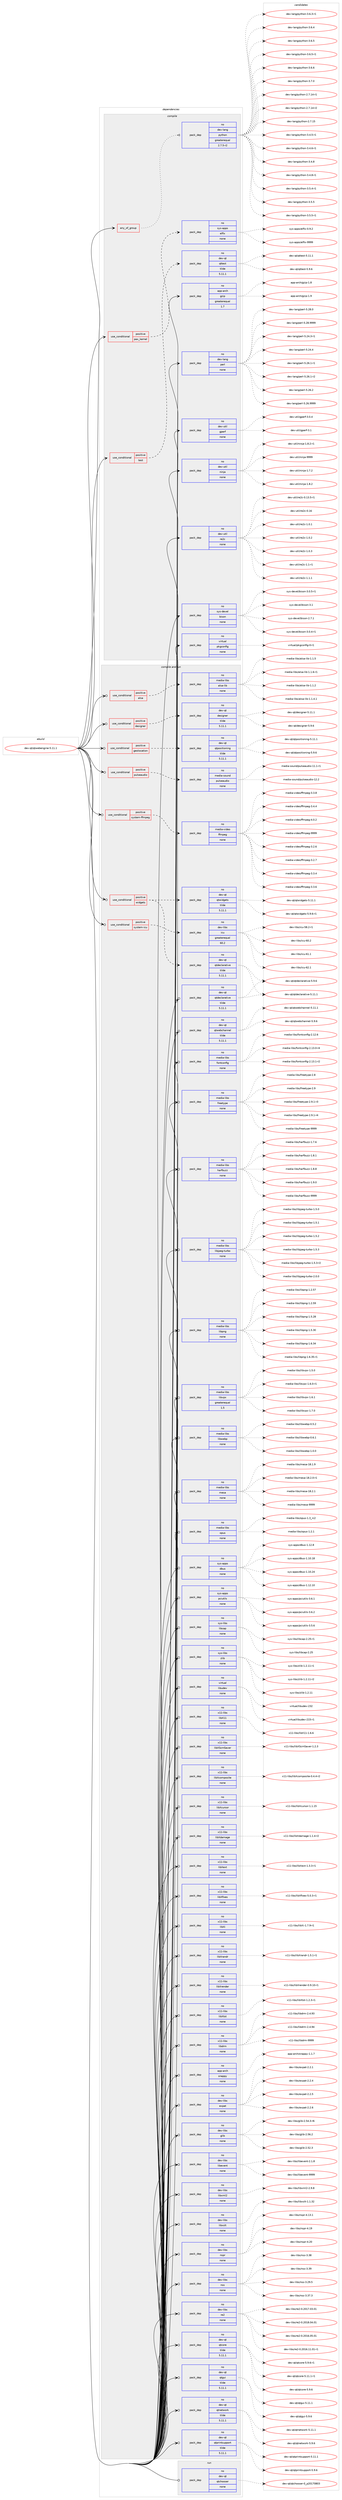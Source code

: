 digraph prolog {

# *************
# Graph options
# *************

newrank=true;
concentrate=true;
compound=true;
graph [rankdir=LR,fontname=Helvetica,fontsize=10,ranksep=1.5];#, ranksep=2.5, nodesep=0.2];
edge  [arrowhead=vee];
node  [fontname=Helvetica,fontsize=10];

# **********
# The ebuild
# **********

subgraph cluster_leftcol {
color=gray;
rank=same;
label=<<i>ebuild</i>>;
id [label="dev-qt/qtwebengine-5.11.1", color=red, width=4, href="../dev-qt/qtwebengine-5.11.1.svg"];
}

# ****************
# The dependencies
# ****************

subgraph cluster_midcol {
color=gray;
label=<<i>dependencies</i>>;
subgraph cluster_compile {
fillcolor="#eeeeee";
style=filled;
label=<<i>compile</i>>;
subgraph any144 {
dependency9045 [label=<<TABLE BORDER="0" CELLBORDER="1" CELLSPACING="0" CELLPADDING="4"><TR><TD CELLPADDING="10">any_of_group</TD></TR></TABLE>>, shape=none, color=red];subgraph pack6797 {
dependency9046 [label=<<TABLE BORDER="0" CELLBORDER="1" CELLSPACING="0" CELLPADDING="4" WIDTH="220"><TR><TD ROWSPAN="6" CELLPADDING="30">pack_dep</TD></TR><TR><TD WIDTH="110">no</TD></TR><TR><TD>dev-lang</TD></TR><TR><TD>python</TD></TR><TR><TD>greaterequal</TD></TR><TR><TD>2.7.5-r2</TD></TR></TABLE>>, shape=none, color=blue];
}
dependency9045:e -> dependency9046:w [weight=20,style="dotted",arrowhead="oinv"];
}
id:e -> dependency9045:w [weight=20,style="solid",arrowhead="vee"];
subgraph cond2096 {
dependency9047 [label=<<TABLE BORDER="0" CELLBORDER="1" CELLSPACING="0" CELLPADDING="4"><TR><TD ROWSPAN="3" CELLPADDING="10">use_conditional</TD></TR><TR><TD>positive</TD></TR><TR><TD>pax_kernel</TD></TR></TABLE>>, shape=none, color=red];
subgraph pack6798 {
dependency9048 [label=<<TABLE BORDER="0" CELLBORDER="1" CELLSPACING="0" CELLPADDING="4" WIDTH="220"><TR><TD ROWSPAN="6" CELLPADDING="30">pack_dep</TD></TR><TR><TD WIDTH="110">no</TD></TR><TR><TD>sys-apps</TD></TR><TR><TD>elfix</TD></TR><TR><TD>none</TD></TR><TR><TD></TD></TR></TABLE>>, shape=none, color=blue];
}
dependency9047:e -> dependency9048:w [weight=20,style="dashed",arrowhead="vee"];
}
id:e -> dependency9047:w [weight=20,style="solid",arrowhead="vee"];
subgraph cond2097 {
dependency9049 [label=<<TABLE BORDER="0" CELLBORDER="1" CELLSPACING="0" CELLPADDING="4"><TR><TD ROWSPAN="3" CELLPADDING="10">use_conditional</TD></TR><TR><TD>positive</TD></TR><TR><TD>test</TD></TR></TABLE>>, shape=none, color=red];
subgraph pack6799 {
dependency9050 [label=<<TABLE BORDER="0" CELLBORDER="1" CELLSPACING="0" CELLPADDING="4" WIDTH="220"><TR><TD ROWSPAN="6" CELLPADDING="30">pack_dep</TD></TR><TR><TD WIDTH="110">no</TD></TR><TR><TD>dev-qt</TD></TR><TR><TD>qttest</TD></TR><TR><TD>tilde</TD></TR><TR><TD>5.11.1</TD></TR></TABLE>>, shape=none, color=blue];
}
dependency9049:e -> dependency9050:w [weight=20,style="dashed",arrowhead="vee"];
}
id:e -> dependency9049:w [weight=20,style="solid",arrowhead="vee"];
subgraph pack6800 {
dependency9051 [label=<<TABLE BORDER="0" CELLBORDER="1" CELLSPACING="0" CELLPADDING="4" WIDTH="220"><TR><TD ROWSPAN="6" CELLPADDING="30">pack_dep</TD></TR><TR><TD WIDTH="110">no</TD></TR><TR><TD>app-arch</TD></TR><TR><TD>gzip</TD></TR><TR><TD>greaterequal</TD></TR><TR><TD>1.7</TD></TR></TABLE>>, shape=none, color=blue];
}
id:e -> dependency9051:w [weight=20,style="solid",arrowhead="vee"];
subgraph pack6801 {
dependency9052 [label=<<TABLE BORDER="0" CELLBORDER="1" CELLSPACING="0" CELLPADDING="4" WIDTH="220"><TR><TD ROWSPAN="6" CELLPADDING="30">pack_dep</TD></TR><TR><TD WIDTH="110">no</TD></TR><TR><TD>dev-lang</TD></TR><TR><TD>perl</TD></TR><TR><TD>none</TD></TR><TR><TD></TD></TR></TABLE>>, shape=none, color=blue];
}
id:e -> dependency9052:w [weight=20,style="solid",arrowhead="vee"];
subgraph pack6802 {
dependency9053 [label=<<TABLE BORDER="0" CELLBORDER="1" CELLSPACING="0" CELLPADDING="4" WIDTH="220"><TR><TD ROWSPAN="6" CELLPADDING="30">pack_dep</TD></TR><TR><TD WIDTH="110">no</TD></TR><TR><TD>dev-util</TD></TR><TR><TD>gperf</TD></TR><TR><TD>none</TD></TR><TR><TD></TD></TR></TABLE>>, shape=none, color=blue];
}
id:e -> dependency9053:w [weight=20,style="solid",arrowhead="vee"];
subgraph pack6803 {
dependency9054 [label=<<TABLE BORDER="0" CELLBORDER="1" CELLSPACING="0" CELLPADDING="4" WIDTH="220"><TR><TD ROWSPAN="6" CELLPADDING="30">pack_dep</TD></TR><TR><TD WIDTH="110">no</TD></TR><TR><TD>dev-util</TD></TR><TR><TD>ninja</TD></TR><TR><TD>none</TD></TR><TR><TD></TD></TR></TABLE>>, shape=none, color=blue];
}
id:e -> dependency9054:w [weight=20,style="solid",arrowhead="vee"];
subgraph pack6804 {
dependency9055 [label=<<TABLE BORDER="0" CELLBORDER="1" CELLSPACING="0" CELLPADDING="4" WIDTH="220"><TR><TD ROWSPAN="6" CELLPADDING="30">pack_dep</TD></TR><TR><TD WIDTH="110">no</TD></TR><TR><TD>dev-util</TD></TR><TR><TD>re2c</TD></TR><TR><TD>none</TD></TR><TR><TD></TD></TR></TABLE>>, shape=none, color=blue];
}
id:e -> dependency9055:w [weight=20,style="solid",arrowhead="vee"];
subgraph pack6805 {
dependency9056 [label=<<TABLE BORDER="0" CELLBORDER="1" CELLSPACING="0" CELLPADDING="4" WIDTH="220"><TR><TD ROWSPAN="6" CELLPADDING="30">pack_dep</TD></TR><TR><TD WIDTH="110">no</TD></TR><TR><TD>sys-devel</TD></TR><TR><TD>bison</TD></TR><TR><TD>none</TD></TR><TR><TD></TD></TR></TABLE>>, shape=none, color=blue];
}
id:e -> dependency9056:w [weight=20,style="solid",arrowhead="vee"];
subgraph pack6806 {
dependency9057 [label=<<TABLE BORDER="0" CELLBORDER="1" CELLSPACING="0" CELLPADDING="4" WIDTH="220"><TR><TD ROWSPAN="6" CELLPADDING="30">pack_dep</TD></TR><TR><TD WIDTH="110">no</TD></TR><TR><TD>virtual</TD></TR><TR><TD>pkgconfig</TD></TR><TR><TD>none</TD></TR><TR><TD></TD></TR></TABLE>>, shape=none, color=blue];
}
id:e -> dependency9057:w [weight=20,style="solid",arrowhead="vee"];
}
subgraph cluster_compileandrun {
fillcolor="#eeeeee";
style=filled;
label=<<i>compile and run</i>>;
subgraph cond2098 {
dependency9058 [label=<<TABLE BORDER="0" CELLBORDER="1" CELLSPACING="0" CELLPADDING="4"><TR><TD ROWSPAN="3" CELLPADDING="10">use_conditional</TD></TR><TR><TD>positive</TD></TR><TR><TD>alsa</TD></TR></TABLE>>, shape=none, color=red];
subgraph pack6807 {
dependency9059 [label=<<TABLE BORDER="0" CELLBORDER="1" CELLSPACING="0" CELLPADDING="4" WIDTH="220"><TR><TD ROWSPAN="6" CELLPADDING="30">pack_dep</TD></TR><TR><TD WIDTH="110">no</TD></TR><TR><TD>media-libs</TD></TR><TR><TD>alsa-lib</TD></TR><TR><TD>none</TD></TR><TR><TD></TD></TR></TABLE>>, shape=none, color=blue];
}
dependency9058:e -> dependency9059:w [weight=20,style="dashed",arrowhead="vee"];
}
id:e -> dependency9058:w [weight=20,style="solid",arrowhead="odotvee"];
subgraph cond2099 {
dependency9060 [label=<<TABLE BORDER="0" CELLBORDER="1" CELLSPACING="0" CELLPADDING="4"><TR><TD ROWSPAN="3" CELLPADDING="10">use_conditional</TD></TR><TR><TD>positive</TD></TR><TR><TD>designer</TD></TR></TABLE>>, shape=none, color=red];
subgraph pack6808 {
dependency9061 [label=<<TABLE BORDER="0" CELLBORDER="1" CELLSPACING="0" CELLPADDING="4" WIDTH="220"><TR><TD ROWSPAN="6" CELLPADDING="30">pack_dep</TD></TR><TR><TD WIDTH="110">no</TD></TR><TR><TD>dev-qt</TD></TR><TR><TD>designer</TD></TR><TR><TD>tilde</TD></TR><TR><TD>5.11.1</TD></TR></TABLE>>, shape=none, color=blue];
}
dependency9060:e -> dependency9061:w [weight=20,style="dashed",arrowhead="vee"];
}
id:e -> dependency9060:w [weight=20,style="solid",arrowhead="odotvee"];
subgraph cond2100 {
dependency9062 [label=<<TABLE BORDER="0" CELLBORDER="1" CELLSPACING="0" CELLPADDING="4"><TR><TD ROWSPAN="3" CELLPADDING="10">use_conditional</TD></TR><TR><TD>positive</TD></TR><TR><TD>geolocation</TD></TR></TABLE>>, shape=none, color=red];
subgraph pack6809 {
dependency9063 [label=<<TABLE BORDER="0" CELLBORDER="1" CELLSPACING="0" CELLPADDING="4" WIDTH="220"><TR><TD ROWSPAN="6" CELLPADDING="30">pack_dep</TD></TR><TR><TD WIDTH="110">no</TD></TR><TR><TD>dev-qt</TD></TR><TR><TD>qtpositioning</TD></TR><TR><TD>tilde</TD></TR><TR><TD>5.11.1</TD></TR></TABLE>>, shape=none, color=blue];
}
dependency9062:e -> dependency9063:w [weight=20,style="dashed",arrowhead="vee"];
}
id:e -> dependency9062:w [weight=20,style="solid",arrowhead="odotvee"];
subgraph cond2101 {
dependency9064 [label=<<TABLE BORDER="0" CELLBORDER="1" CELLSPACING="0" CELLPADDING="4"><TR><TD ROWSPAN="3" CELLPADDING="10">use_conditional</TD></TR><TR><TD>positive</TD></TR><TR><TD>pulseaudio</TD></TR></TABLE>>, shape=none, color=red];
subgraph pack6810 {
dependency9065 [label=<<TABLE BORDER="0" CELLBORDER="1" CELLSPACING="0" CELLPADDING="4" WIDTH="220"><TR><TD ROWSPAN="6" CELLPADDING="30">pack_dep</TD></TR><TR><TD WIDTH="110">no</TD></TR><TR><TD>media-sound</TD></TR><TR><TD>pulseaudio</TD></TR><TR><TD>none</TD></TR><TR><TD></TD></TR></TABLE>>, shape=none, color=blue];
}
dependency9064:e -> dependency9065:w [weight=20,style="dashed",arrowhead="vee"];
}
id:e -> dependency9064:w [weight=20,style="solid",arrowhead="odotvee"];
subgraph cond2102 {
dependency9066 [label=<<TABLE BORDER="0" CELLBORDER="1" CELLSPACING="0" CELLPADDING="4"><TR><TD ROWSPAN="3" CELLPADDING="10">use_conditional</TD></TR><TR><TD>positive</TD></TR><TR><TD>system-ffmpeg</TD></TR></TABLE>>, shape=none, color=red];
subgraph pack6811 {
dependency9067 [label=<<TABLE BORDER="0" CELLBORDER="1" CELLSPACING="0" CELLPADDING="4" WIDTH="220"><TR><TD ROWSPAN="6" CELLPADDING="30">pack_dep</TD></TR><TR><TD WIDTH="110">no</TD></TR><TR><TD>media-video</TD></TR><TR><TD>ffmpeg</TD></TR><TR><TD>none</TD></TR><TR><TD></TD></TR></TABLE>>, shape=none, color=blue];
}
dependency9066:e -> dependency9067:w [weight=20,style="dashed",arrowhead="vee"];
}
id:e -> dependency9066:w [weight=20,style="solid",arrowhead="odotvee"];
subgraph cond2103 {
dependency9068 [label=<<TABLE BORDER="0" CELLBORDER="1" CELLSPACING="0" CELLPADDING="4"><TR><TD ROWSPAN="3" CELLPADDING="10">use_conditional</TD></TR><TR><TD>positive</TD></TR><TR><TD>system-icu</TD></TR></TABLE>>, shape=none, color=red];
subgraph pack6812 {
dependency9069 [label=<<TABLE BORDER="0" CELLBORDER="1" CELLSPACING="0" CELLPADDING="4" WIDTH="220"><TR><TD ROWSPAN="6" CELLPADDING="30">pack_dep</TD></TR><TR><TD WIDTH="110">no</TD></TR><TR><TD>dev-libs</TD></TR><TR><TD>icu</TD></TR><TR><TD>greaterequal</TD></TR><TR><TD>60.2</TD></TR></TABLE>>, shape=none, color=blue];
}
dependency9068:e -> dependency9069:w [weight=20,style="dashed",arrowhead="vee"];
}
id:e -> dependency9068:w [weight=20,style="solid",arrowhead="odotvee"];
subgraph cond2104 {
dependency9070 [label=<<TABLE BORDER="0" CELLBORDER="1" CELLSPACING="0" CELLPADDING="4"><TR><TD ROWSPAN="3" CELLPADDING="10">use_conditional</TD></TR><TR><TD>positive</TD></TR><TR><TD>widgets</TD></TR></TABLE>>, shape=none, color=red];
subgraph pack6813 {
dependency9071 [label=<<TABLE BORDER="0" CELLBORDER="1" CELLSPACING="0" CELLPADDING="4" WIDTH="220"><TR><TD ROWSPAN="6" CELLPADDING="30">pack_dep</TD></TR><TR><TD WIDTH="110">no</TD></TR><TR><TD>dev-qt</TD></TR><TR><TD>qtdeclarative</TD></TR><TR><TD>tilde</TD></TR><TR><TD>5.11.1</TD></TR></TABLE>>, shape=none, color=blue];
}
dependency9070:e -> dependency9071:w [weight=20,style="dashed",arrowhead="vee"];
subgraph pack6814 {
dependency9072 [label=<<TABLE BORDER="0" CELLBORDER="1" CELLSPACING="0" CELLPADDING="4" WIDTH="220"><TR><TD ROWSPAN="6" CELLPADDING="30">pack_dep</TD></TR><TR><TD WIDTH="110">no</TD></TR><TR><TD>dev-qt</TD></TR><TR><TD>qtwidgets</TD></TR><TR><TD>tilde</TD></TR><TR><TD>5.11.1</TD></TR></TABLE>>, shape=none, color=blue];
}
dependency9070:e -> dependency9072:w [weight=20,style="dashed",arrowhead="vee"];
}
id:e -> dependency9070:w [weight=20,style="solid",arrowhead="odotvee"];
subgraph pack6815 {
dependency9073 [label=<<TABLE BORDER="0" CELLBORDER="1" CELLSPACING="0" CELLPADDING="4" WIDTH="220"><TR><TD ROWSPAN="6" CELLPADDING="30">pack_dep</TD></TR><TR><TD WIDTH="110">no</TD></TR><TR><TD>app-arch</TD></TR><TR><TD>snappy</TD></TR><TR><TD>none</TD></TR><TR><TD></TD></TR></TABLE>>, shape=none, color=blue];
}
id:e -> dependency9073:w [weight=20,style="solid",arrowhead="odotvee"];
subgraph pack6816 {
dependency9074 [label=<<TABLE BORDER="0" CELLBORDER="1" CELLSPACING="0" CELLPADDING="4" WIDTH="220"><TR><TD ROWSPAN="6" CELLPADDING="30">pack_dep</TD></TR><TR><TD WIDTH="110">no</TD></TR><TR><TD>dev-libs</TD></TR><TR><TD>expat</TD></TR><TR><TD>none</TD></TR><TR><TD></TD></TR></TABLE>>, shape=none, color=blue];
}
id:e -> dependency9074:w [weight=20,style="solid",arrowhead="odotvee"];
subgraph pack6817 {
dependency9075 [label=<<TABLE BORDER="0" CELLBORDER="1" CELLSPACING="0" CELLPADDING="4" WIDTH="220"><TR><TD ROWSPAN="6" CELLPADDING="30">pack_dep</TD></TR><TR><TD WIDTH="110">no</TD></TR><TR><TD>dev-libs</TD></TR><TR><TD>glib</TD></TR><TR><TD>none</TD></TR><TR><TD></TD></TR></TABLE>>, shape=none, color=blue];
}
id:e -> dependency9075:w [weight=20,style="solid",arrowhead="odotvee"];
subgraph pack6818 {
dependency9076 [label=<<TABLE BORDER="0" CELLBORDER="1" CELLSPACING="0" CELLPADDING="4" WIDTH="220"><TR><TD ROWSPAN="6" CELLPADDING="30">pack_dep</TD></TR><TR><TD WIDTH="110">no</TD></TR><TR><TD>dev-libs</TD></TR><TR><TD>libevent</TD></TR><TR><TD>none</TD></TR><TR><TD></TD></TR></TABLE>>, shape=none, color=blue];
}
id:e -> dependency9076:w [weight=20,style="solid",arrowhead="odotvee"];
subgraph pack6819 {
dependency9077 [label=<<TABLE BORDER="0" CELLBORDER="1" CELLSPACING="0" CELLPADDING="4" WIDTH="220"><TR><TD ROWSPAN="6" CELLPADDING="30">pack_dep</TD></TR><TR><TD WIDTH="110">no</TD></TR><TR><TD>dev-libs</TD></TR><TR><TD>libxml2</TD></TR><TR><TD>none</TD></TR><TR><TD></TD></TR></TABLE>>, shape=none, color=blue];
}
id:e -> dependency9077:w [weight=20,style="solid",arrowhead="odotvee"];
subgraph pack6820 {
dependency9078 [label=<<TABLE BORDER="0" CELLBORDER="1" CELLSPACING="0" CELLPADDING="4" WIDTH="220"><TR><TD ROWSPAN="6" CELLPADDING="30">pack_dep</TD></TR><TR><TD WIDTH="110">no</TD></TR><TR><TD>dev-libs</TD></TR><TR><TD>libxslt</TD></TR><TR><TD>none</TD></TR><TR><TD></TD></TR></TABLE>>, shape=none, color=blue];
}
id:e -> dependency9078:w [weight=20,style="solid",arrowhead="odotvee"];
subgraph pack6821 {
dependency9079 [label=<<TABLE BORDER="0" CELLBORDER="1" CELLSPACING="0" CELLPADDING="4" WIDTH="220"><TR><TD ROWSPAN="6" CELLPADDING="30">pack_dep</TD></TR><TR><TD WIDTH="110">no</TD></TR><TR><TD>dev-libs</TD></TR><TR><TD>nspr</TD></TR><TR><TD>none</TD></TR><TR><TD></TD></TR></TABLE>>, shape=none, color=blue];
}
id:e -> dependency9079:w [weight=20,style="solid",arrowhead="odotvee"];
subgraph pack6822 {
dependency9080 [label=<<TABLE BORDER="0" CELLBORDER="1" CELLSPACING="0" CELLPADDING="4" WIDTH="220"><TR><TD ROWSPAN="6" CELLPADDING="30">pack_dep</TD></TR><TR><TD WIDTH="110">no</TD></TR><TR><TD>dev-libs</TD></TR><TR><TD>nss</TD></TR><TR><TD>none</TD></TR><TR><TD></TD></TR></TABLE>>, shape=none, color=blue];
}
id:e -> dependency9080:w [weight=20,style="solid",arrowhead="odotvee"];
subgraph pack6823 {
dependency9081 [label=<<TABLE BORDER="0" CELLBORDER="1" CELLSPACING="0" CELLPADDING="4" WIDTH="220"><TR><TD ROWSPAN="6" CELLPADDING="30">pack_dep</TD></TR><TR><TD WIDTH="110">no</TD></TR><TR><TD>dev-libs</TD></TR><TR><TD>re2</TD></TR><TR><TD>none</TD></TR><TR><TD></TD></TR></TABLE>>, shape=none, color=blue];
}
id:e -> dependency9081:w [weight=20,style="solid",arrowhead="odotvee"];
subgraph pack6824 {
dependency9082 [label=<<TABLE BORDER="0" CELLBORDER="1" CELLSPACING="0" CELLPADDING="4" WIDTH="220"><TR><TD ROWSPAN="6" CELLPADDING="30">pack_dep</TD></TR><TR><TD WIDTH="110">no</TD></TR><TR><TD>dev-qt</TD></TR><TR><TD>qtcore</TD></TR><TR><TD>tilde</TD></TR><TR><TD>5.11.1</TD></TR></TABLE>>, shape=none, color=blue];
}
id:e -> dependency9082:w [weight=20,style="solid",arrowhead="odotvee"];
subgraph pack6825 {
dependency9083 [label=<<TABLE BORDER="0" CELLBORDER="1" CELLSPACING="0" CELLPADDING="4" WIDTH="220"><TR><TD ROWSPAN="6" CELLPADDING="30">pack_dep</TD></TR><TR><TD WIDTH="110">no</TD></TR><TR><TD>dev-qt</TD></TR><TR><TD>qtdeclarative</TD></TR><TR><TD>tilde</TD></TR><TR><TD>5.11.1</TD></TR></TABLE>>, shape=none, color=blue];
}
id:e -> dependency9083:w [weight=20,style="solid",arrowhead="odotvee"];
subgraph pack6826 {
dependency9084 [label=<<TABLE BORDER="0" CELLBORDER="1" CELLSPACING="0" CELLPADDING="4" WIDTH="220"><TR><TD ROWSPAN="6" CELLPADDING="30">pack_dep</TD></TR><TR><TD WIDTH="110">no</TD></TR><TR><TD>dev-qt</TD></TR><TR><TD>qtgui</TD></TR><TR><TD>tilde</TD></TR><TR><TD>5.11.1</TD></TR></TABLE>>, shape=none, color=blue];
}
id:e -> dependency9084:w [weight=20,style="solid",arrowhead="odotvee"];
subgraph pack6827 {
dependency9085 [label=<<TABLE BORDER="0" CELLBORDER="1" CELLSPACING="0" CELLPADDING="4" WIDTH="220"><TR><TD ROWSPAN="6" CELLPADDING="30">pack_dep</TD></TR><TR><TD WIDTH="110">no</TD></TR><TR><TD>dev-qt</TD></TR><TR><TD>qtnetwork</TD></TR><TR><TD>tilde</TD></TR><TR><TD>5.11.1</TD></TR></TABLE>>, shape=none, color=blue];
}
id:e -> dependency9085:w [weight=20,style="solid",arrowhead="odotvee"];
subgraph pack6828 {
dependency9086 [label=<<TABLE BORDER="0" CELLBORDER="1" CELLSPACING="0" CELLPADDING="4" WIDTH="220"><TR><TD ROWSPAN="6" CELLPADDING="30">pack_dep</TD></TR><TR><TD WIDTH="110">no</TD></TR><TR><TD>dev-qt</TD></TR><TR><TD>qtprintsupport</TD></TR><TR><TD>tilde</TD></TR><TR><TD>5.11.1</TD></TR></TABLE>>, shape=none, color=blue];
}
id:e -> dependency9086:w [weight=20,style="solid",arrowhead="odotvee"];
subgraph pack6829 {
dependency9087 [label=<<TABLE BORDER="0" CELLBORDER="1" CELLSPACING="0" CELLPADDING="4" WIDTH="220"><TR><TD ROWSPAN="6" CELLPADDING="30">pack_dep</TD></TR><TR><TD WIDTH="110">no</TD></TR><TR><TD>dev-qt</TD></TR><TR><TD>qtwebchannel</TD></TR><TR><TD>tilde</TD></TR><TR><TD>5.11.1</TD></TR></TABLE>>, shape=none, color=blue];
}
id:e -> dependency9087:w [weight=20,style="solid",arrowhead="odotvee"];
subgraph pack6830 {
dependency9088 [label=<<TABLE BORDER="0" CELLBORDER="1" CELLSPACING="0" CELLPADDING="4" WIDTH="220"><TR><TD ROWSPAN="6" CELLPADDING="30">pack_dep</TD></TR><TR><TD WIDTH="110">no</TD></TR><TR><TD>media-libs</TD></TR><TR><TD>fontconfig</TD></TR><TR><TD>none</TD></TR><TR><TD></TD></TR></TABLE>>, shape=none, color=blue];
}
id:e -> dependency9088:w [weight=20,style="solid",arrowhead="odotvee"];
subgraph pack6831 {
dependency9089 [label=<<TABLE BORDER="0" CELLBORDER="1" CELLSPACING="0" CELLPADDING="4" WIDTH="220"><TR><TD ROWSPAN="6" CELLPADDING="30">pack_dep</TD></TR><TR><TD WIDTH="110">no</TD></TR><TR><TD>media-libs</TD></TR><TR><TD>freetype</TD></TR><TR><TD>none</TD></TR><TR><TD></TD></TR></TABLE>>, shape=none, color=blue];
}
id:e -> dependency9089:w [weight=20,style="solid",arrowhead="odotvee"];
subgraph pack6832 {
dependency9090 [label=<<TABLE BORDER="0" CELLBORDER="1" CELLSPACING="0" CELLPADDING="4" WIDTH="220"><TR><TD ROWSPAN="6" CELLPADDING="30">pack_dep</TD></TR><TR><TD WIDTH="110">no</TD></TR><TR><TD>media-libs</TD></TR><TR><TD>harfbuzz</TD></TR><TR><TD>none</TD></TR><TR><TD></TD></TR></TABLE>>, shape=none, color=blue];
}
id:e -> dependency9090:w [weight=20,style="solid",arrowhead="odotvee"];
subgraph pack6833 {
dependency9091 [label=<<TABLE BORDER="0" CELLBORDER="1" CELLSPACING="0" CELLPADDING="4" WIDTH="220"><TR><TD ROWSPAN="6" CELLPADDING="30">pack_dep</TD></TR><TR><TD WIDTH="110">no</TD></TR><TR><TD>media-libs</TD></TR><TR><TD>libjpeg-turbo</TD></TR><TR><TD>none</TD></TR><TR><TD></TD></TR></TABLE>>, shape=none, color=blue];
}
id:e -> dependency9091:w [weight=20,style="solid",arrowhead="odotvee"];
subgraph pack6834 {
dependency9092 [label=<<TABLE BORDER="0" CELLBORDER="1" CELLSPACING="0" CELLPADDING="4" WIDTH="220"><TR><TD ROWSPAN="6" CELLPADDING="30">pack_dep</TD></TR><TR><TD WIDTH="110">no</TD></TR><TR><TD>media-libs</TD></TR><TR><TD>libpng</TD></TR><TR><TD>none</TD></TR><TR><TD></TD></TR></TABLE>>, shape=none, color=blue];
}
id:e -> dependency9092:w [weight=20,style="solid",arrowhead="odotvee"];
subgraph pack6835 {
dependency9093 [label=<<TABLE BORDER="0" CELLBORDER="1" CELLSPACING="0" CELLPADDING="4" WIDTH="220"><TR><TD ROWSPAN="6" CELLPADDING="30">pack_dep</TD></TR><TR><TD WIDTH="110">no</TD></TR><TR><TD>media-libs</TD></TR><TR><TD>libvpx</TD></TR><TR><TD>greaterequal</TD></TR><TR><TD>1.5</TD></TR></TABLE>>, shape=none, color=blue];
}
id:e -> dependency9093:w [weight=20,style="solid",arrowhead="odotvee"];
subgraph pack6836 {
dependency9094 [label=<<TABLE BORDER="0" CELLBORDER="1" CELLSPACING="0" CELLPADDING="4" WIDTH="220"><TR><TD ROWSPAN="6" CELLPADDING="30">pack_dep</TD></TR><TR><TD WIDTH="110">no</TD></TR><TR><TD>media-libs</TD></TR><TR><TD>libwebp</TD></TR><TR><TD>none</TD></TR><TR><TD></TD></TR></TABLE>>, shape=none, color=blue];
}
id:e -> dependency9094:w [weight=20,style="solid",arrowhead="odotvee"];
subgraph pack6837 {
dependency9095 [label=<<TABLE BORDER="0" CELLBORDER="1" CELLSPACING="0" CELLPADDING="4" WIDTH="220"><TR><TD ROWSPAN="6" CELLPADDING="30">pack_dep</TD></TR><TR><TD WIDTH="110">no</TD></TR><TR><TD>media-libs</TD></TR><TR><TD>mesa</TD></TR><TR><TD>none</TD></TR><TR><TD></TD></TR></TABLE>>, shape=none, color=blue];
}
id:e -> dependency9095:w [weight=20,style="solid",arrowhead="odotvee"];
subgraph pack6838 {
dependency9096 [label=<<TABLE BORDER="0" CELLBORDER="1" CELLSPACING="0" CELLPADDING="4" WIDTH="220"><TR><TD ROWSPAN="6" CELLPADDING="30">pack_dep</TD></TR><TR><TD WIDTH="110">no</TD></TR><TR><TD>media-libs</TD></TR><TR><TD>opus</TD></TR><TR><TD>none</TD></TR><TR><TD></TD></TR></TABLE>>, shape=none, color=blue];
}
id:e -> dependency9096:w [weight=20,style="solid",arrowhead="odotvee"];
subgraph pack6839 {
dependency9097 [label=<<TABLE BORDER="0" CELLBORDER="1" CELLSPACING="0" CELLPADDING="4" WIDTH="220"><TR><TD ROWSPAN="6" CELLPADDING="30">pack_dep</TD></TR><TR><TD WIDTH="110">no</TD></TR><TR><TD>sys-apps</TD></TR><TR><TD>dbus</TD></TR><TR><TD>none</TD></TR><TR><TD></TD></TR></TABLE>>, shape=none, color=blue];
}
id:e -> dependency9097:w [weight=20,style="solid",arrowhead="odotvee"];
subgraph pack6840 {
dependency9098 [label=<<TABLE BORDER="0" CELLBORDER="1" CELLSPACING="0" CELLPADDING="4" WIDTH="220"><TR><TD ROWSPAN="6" CELLPADDING="30">pack_dep</TD></TR><TR><TD WIDTH="110">no</TD></TR><TR><TD>sys-apps</TD></TR><TR><TD>pciutils</TD></TR><TR><TD>none</TD></TR><TR><TD></TD></TR></TABLE>>, shape=none, color=blue];
}
id:e -> dependency9098:w [weight=20,style="solid",arrowhead="odotvee"];
subgraph pack6841 {
dependency9099 [label=<<TABLE BORDER="0" CELLBORDER="1" CELLSPACING="0" CELLPADDING="4" WIDTH="220"><TR><TD ROWSPAN="6" CELLPADDING="30">pack_dep</TD></TR><TR><TD WIDTH="110">no</TD></TR><TR><TD>sys-libs</TD></TR><TR><TD>libcap</TD></TR><TR><TD>none</TD></TR><TR><TD></TD></TR></TABLE>>, shape=none, color=blue];
}
id:e -> dependency9099:w [weight=20,style="solid",arrowhead="odotvee"];
subgraph pack6842 {
dependency9100 [label=<<TABLE BORDER="0" CELLBORDER="1" CELLSPACING="0" CELLPADDING="4" WIDTH="220"><TR><TD ROWSPAN="6" CELLPADDING="30">pack_dep</TD></TR><TR><TD WIDTH="110">no</TD></TR><TR><TD>sys-libs</TD></TR><TR><TD>zlib</TD></TR><TR><TD>none</TD></TR><TR><TD></TD></TR></TABLE>>, shape=none, color=blue];
}
id:e -> dependency9100:w [weight=20,style="solid",arrowhead="odotvee"];
subgraph pack6843 {
dependency9101 [label=<<TABLE BORDER="0" CELLBORDER="1" CELLSPACING="0" CELLPADDING="4" WIDTH="220"><TR><TD ROWSPAN="6" CELLPADDING="30">pack_dep</TD></TR><TR><TD WIDTH="110">no</TD></TR><TR><TD>virtual</TD></TR><TR><TD>libudev</TD></TR><TR><TD>none</TD></TR><TR><TD></TD></TR></TABLE>>, shape=none, color=blue];
}
id:e -> dependency9101:w [weight=20,style="solid",arrowhead="odotvee"];
subgraph pack6844 {
dependency9102 [label=<<TABLE BORDER="0" CELLBORDER="1" CELLSPACING="0" CELLPADDING="4" WIDTH="220"><TR><TD ROWSPAN="6" CELLPADDING="30">pack_dep</TD></TR><TR><TD WIDTH="110">no</TD></TR><TR><TD>x11-libs</TD></TR><TR><TD>libX11</TD></TR><TR><TD>none</TD></TR><TR><TD></TD></TR></TABLE>>, shape=none, color=blue];
}
id:e -> dependency9102:w [weight=20,style="solid",arrowhead="odotvee"];
subgraph pack6845 {
dependency9103 [label=<<TABLE BORDER="0" CELLBORDER="1" CELLSPACING="0" CELLPADDING="4" WIDTH="220"><TR><TD ROWSPAN="6" CELLPADDING="30">pack_dep</TD></TR><TR><TD WIDTH="110">no</TD></TR><TR><TD>x11-libs</TD></TR><TR><TD>libXScrnSaver</TD></TR><TR><TD>none</TD></TR><TR><TD></TD></TR></TABLE>>, shape=none, color=blue];
}
id:e -> dependency9103:w [weight=20,style="solid",arrowhead="odotvee"];
subgraph pack6846 {
dependency9104 [label=<<TABLE BORDER="0" CELLBORDER="1" CELLSPACING="0" CELLPADDING="4" WIDTH="220"><TR><TD ROWSPAN="6" CELLPADDING="30">pack_dep</TD></TR><TR><TD WIDTH="110">no</TD></TR><TR><TD>x11-libs</TD></TR><TR><TD>libXcomposite</TD></TR><TR><TD>none</TD></TR><TR><TD></TD></TR></TABLE>>, shape=none, color=blue];
}
id:e -> dependency9104:w [weight=20,style="solid",arrowhead="odotvee"];
subgraph pack6847 {
dependency9105 [label=<<TABLE BORDER="0" CELLBORDER="1" CELLSPACING="0" CELLPADDING="4" WIDTH="220"><TR><TD ROWSPAN="6" CELLPADDING="30">pack_dep</TD></TR><TR><TD WIDTH="110">no</TD></TR><TR><TD>x11-libs</TD></TR><TR><TD>libXcursor</TD></TR><TR><TD>none</TD></TR><TR><TD></TD></TR></TABLE>>, shape=none, color=blue];
}
id:e -> dependency9105:w [weight=20,style="solid",arrowhead="odotvee"];
subgraph pack6848 {
dependency9106 [label=<<TABLE BORDER="0" CELLBORDER="1" CELLSPACING="0" CELLPADDING="4" WIDTH="220"><TR><TD ROWSPAN="6" CELLPADDING="30">pack_dep</TD></TR><TR><TD WIDTH="110">no</TD></TR><TR><TD>x11-libs</TD></TR><TR><TD>libXdamage</TD></TR><TR><TD>none</TD></TR><TR><TD></TD></TR></TABLE>>, shape=none, color=blue];
}
id:e -> dependency9106:w [weight=20,style="solid",arrowhead="odotvee"];
subgraph pack6849 {
dependency9107 [label=<<TABLE BORDER="0" CELLBORDER="1" CELLSPACING="0" CELLPADDING="4" WIDTH="220"><TR><TD ROWSPAN="6" CELLPADDING="30">pack_dep</TD></TR><TR><TD WIDTH="110">no</TD></TR><TR><TD>x11-libs</TD></TR><TR><TD>libXext</TD></TR><TR><TD>none</TD></TR><TR><TD></TD></TR></TABLE>>, shape=none, color=blue];
}
id:e -> dependency9107:w [weight=20,style="solid",arrowhead="odotvee"];
subgraph pack6850 {
dependency9108 [label=<<TABLE BORDER="0" CELLBORDER="1" CELLSPACING="0" CELLPADDING="4" WIDTH="220"><TR><TD ROWSPAN="6" CELLPADDING="30">pack_dep</TD></TR><TR><TD WIDTH="110">no</TD></TR><TR><TD>x11-libs</TD></TR><TR><TD>libXfixes</TD></TR><TR><TD>none</TD></TR><TR><TD></TD></TR></TABLE>>, shape=none, color=blue];
}
id:e -> dependency9108:w [weight=20,style="solid",arrowhead="odotvee"];
subgraph pack6851 {
dependency9109 [label=<<TABLE BORDER="0" CELLBORDER="1" CELLSPACING="0" CELLPADDING="4" WIDTH="220"><TR><TD ROWSPAN="6" CELLPADDING="30">pack_dep</TD></TR><TR><TD WIDTH="110">no</TD></TR><TR><TD>x11-libs</TD></TR><TR><TD>libXi</TD></TR><TR><TD>none</TD></TR><TR><TD></TD></TR></TABLE>>, shape=none, color=blue];
}
id:e -> dependency9109:w [weight=20,style="solid",arrowhead="odotvee"];
subgraph pack6852 {
dependency9110 [label=<<TABLE BORDER="0" CELLBORDER="1" CELLSPACING="0" CELLPADDING="4" WIDTH="220"><TR><TD ROWSPAN="6" CELLPADDING="30">pack_dep</TD></TR><TR><TD WIDTH="110">no</TD></TR><TR><TD>x11-libs</TD></TR><TR><TD>libXrandr</TD></TR><TR><TD>none</TD></TR><TR><TD></TD></TR></TABLE>>, shape=none, color=blue];
}
id:e -> dependency9110:w [weight=20,style="solid",arrowhead="odotvee"];
subgraph pack6853 {
dependency9111 [label=<<TABLE BORDER="0" CELLBORDER="1" CELLSPACING="0" CELLPADDING="4" WIDTH="220"><TR><TD ROWSPAN="6" CELLPADDING="30">pack_dep</TD></TR><TR><TD WIDTH="110">no</TD></TR><TR><TD>x11-libs</TD></TR><TR><TD>libXrender</TD></TR><TR><TD>none</TD></TR><TR><TD></TD></TR></TABLE>>, shape=none, color=blue];
}
id:e -> dependency9111:w [weight=20,style="solid",arrowhead="odotvee"];
subgraph pack6854 {
dependency9112 [label=<<TABLE BORDER="0" CELLBORDER="1" CELLSPACING="0" CELLPADDING="4" WIDTH="220"><TR><TD ROWSPAN="6" CELLPADDING="30">pack_dep</TD></TR><TR><TD WIDTH="110">no</TD></TR><TR><TD>x11-libs</TD></TR><TR><TD>libXtst</TD></TR><TR><TD>none</TD></TR><TR><TD></TD></TR></TABLE>>, shape=none, color=blue];
}
id:e -> dependency9112:w [weight=20,style="solid",arrowhead="odotvee"];
subgraph pack6855 {
dependency9113 [label=<<TABLE BORDER="0" CELLBORDER="1" CELLSPACING="0" CELLPADDING="4" WIDTH="220"><TR><TD ROWSPAN="6" CELLPADDING="30">pack_dep</TD></TR><TR><TD WIDTH="110">no</TD></TR><TR><TD>x11-libs</TD></TR><TR><TD>libdrm</TD></TR><TR><TD>none</TD></TR><TR><TD></TD></TR></TABLE>>, shape=none, color=blue];
}
id:e -> dependency9113:w [weight=20,style="solid",arrowhead="odotvee"];
}
subgraph cluster_run {
fillcolor="#eeeeee";
style=filled;
label=<<i>run</i>>;
subgraph pack6856 {
dependency9114 [label=<<TABLE BORDER="0" CELLBORDER="1" CELLSPACING="0" CELLPADDING="4" WIDTH="220"><TR><TD ROWSPAN="6" CELLPADDING="30">pack_dep</TD></TR><TR><TD WIDTH="110">no</TD></TR><TR><TD>dev-qt</TD></TR><TR><TD>qtchooser</TD></TR><TR><TD>none</TD></TR><TR><TD></TD></TR></TABLE>>, shape=none, color=blue];
}
id:e -> dependency9114:w [weight=20,style="solid",arrowhead="odot"];
}
}

# **************
# The candidates
# **************

subgraph cluster_choices {
rank=same;
color=gray;
label=<<i>candidates</i>>;

subgraph choice6797 {
color=black;
nodesep=1;
choice100101118451089711010347112121116104111110455046554649524511449 [label="dev-lang/python-2.7.14-r1", color=red, width=4,href="../dev-lang/python-2.7.14-r1.svg"];
choice100101118451089711010347112121116104111110455046554649524511450 [label="dev-lang/python-2.7.14-r2", color=red, width=4,href="../dev-lang/python-2.7.14-r2.svg"];
choice10010111845108971101034711212111610411111045504655464953 [label="dev-lang/python-2.7.15", color=red, width=4,href="../dev-lang/python-2.7.15.svg"];
choice1001011184510897110103471121211161041111104551465246534511449 [label="dev-lang/python-3.4.5-r1", color=red, width=4,href="../dev-lang/python-3.4.5-r1.svg"];
choice1001011184510897110103471121211161041111104551465246544511449 [label="dev-lang/python-3.4.6-r1", color=red, width=4,href="../dev-lang/python-3.4.6-r1.svg"];
choice100101118451089711010347112121116104111110455146524656 [label="dev-lang/python-3.4.8", color=red, width=4,href="../dev-lang/python-3.4.8.svg"];
choice1001011184510897110103471121211161041111104551465246564511449 [label="dev-lang/python-3.4.8-r1", color=red, width=4,href="../dev-lang/python-3.4.8-r1.svg"];
choice1001011184510897110103471121211161041111104551465346524511449 [label="dev-lang/python-3.5.4-r1", color=red, width=4,href="../dev-lang/python-3.5.4-r1.svg"];
choice100101118451089711010347112121116104111110455146534653 [label="dev-lang/python-3.5.5", color=red, width=4,href="../dev-lang/python-3.5.5.svg"];
choice1001011184510897110103471121211161041111104551465346534511449 [label="dev-lang/python-3.5.5-r1", color=red, width=4,href="../dev-lang/python-3.5.5-r1.svg"];
choice1001011184510897110103471121211161041111104551465446514511449 [label="dev-lang/python-3.6.3-r1", color=red, width=4,href="../dev-lang/python-3.6.3-r1.svg"];
choice100101118451089711010347112121116104111110455146544652 [label="dev-lang/python-3.6.4", color=red, width=4,href="../dev-lang/python-3.6.4.svg"];
choice100101118451089711010347112121116104111110455146544653 [label="dev-lang/python-3.6.5", color=red, width=4,href="../dev-lang/python-3.6.5.svg"];
choice1001011184510897110103471121211161041111104551465446534511449 [label="dev-lang/python-3.6.5-r1", color=red, width=4,href="../dev-lang/python-3.6.5-r1.svg"];
choice100101118451089711010347112121116104111110455146544654 [label="dev-lang/python-3.6.6", color=red, width=4,href="../dev-lang/python-3.6.6.svg"];
choice100101118451089711010347112121116104111110455146554648 [label="dev-lang/python-3.7.0", color=red, width=4,href="../dev-lang/python-3.7.0.svg"];
dependency9046:e -> choice100101118451089711010347112121116104111110455046554649524511449:w [style=dotted,weight="100"];
dependency9046:e -> choice100101118451089711010347112121116104111110455046554649524511450:w [style=dotted,weight="100"];
dependency9046:e -> choice10010111845108971101034711212111610411111045504655464953:w [style=dotted,weight="100"];
dependency9046:e -> choice1001011184510897110103471121211161041111104551465246534511449:w [style=dotted,weight="100"];
dependency9046:e -> choice1001011184510897110103471121211161041111104551465246544511449:w [style=dotted,weight="100"];
dependency9046:e -> choice100101118451089711010347112121116104111110455146524656:w [style=dotted,weight="100"];
dependency9046:e -> choice1001011184510897110103471121211161041111104551465246564511449:w [style=dotted,weight="100"];
dependency9046:e -> choice1001011184510897110103471121211161041111104551465346524511449:w [style=dotted,weight="100"];
dependency9046:e -> choice100101118451089711010347112121116104111110455146534653:w [style=dotted,weight="100"];
dependency9046:e -> choice1001011184510897110103471121211161041111104551465346534511449:w [style=dotted,weight="100"];
dependency9046:e -> choice1001011184510897110103471121211161041111104551465446514511449:w [style=dotted,weight="100"];
dependency9046:e -> choice100101118451089711010347112121116104111110455146544652:w [style=dotted,weight="100"];
dependency9046:e -> choice100101118451089711010347112121116104111110455146544653:w [style=dotted,weight="100"];
dependency9046:e -> choice1001011184510897110103471121211161041111104551465446534511449:w [style=dotted,weight="100"];
dependency9046:e -> choice100101118451089711010347112121116104111110455146544654:w [style=dotted,weight="100"];
dependency9046:e -> choice100101118451089711010347112121116104111110455146554648:w [style=dotted,weight="100"];
}
subgraph choice6798 {
color=black;
nodesep=1;
choice115121115459711211211547101108102105120454846574650 [label="sys-apps/elfix-0.9.2", color=red, width=4,href="../sys-apps/elfix-0.9.2.svg"];
choice1151211154597112112115471011081021051204557575757 [label="sys-apps/elfix-9999", color=red, width=4,href="../sys-apps/elfix-9999.svg"];
dependency9048:e -> choice115121115459711211211547101108102105120454846574650:w [style=dotted,weight="100"];
dependency9048:e -> choice1151211154597112112115471011081021051204557575757:w [style=dotted,weight="100"];
}
subgraph choice6799 {
color=black;
nodesep=1;
choice100101118451131164711311611610111511645534649494649 [label="dev-qt/qttest-5.11.1", color=red, width=4,href="../dev-qt/qttest-5.11.1.svg"];
choice1001011184511311647113116116101115116455346574654 [label="dev-qt/qttest-5.9.6", color=red, width=4,href="../dev-qt/qttest-5.9.6.svg"];
dependency9050:e -> choice100101118451131164711311611610111511645534649494649:w [style=dotted,weight="100"];
dependency9050:e -> choice1001011184511311647113116116101115116455346574654:w [style=dotted,weight="100"];
}
subgraph choice6800 {
color=black;
nodesep=1;
choice971121124597114991044710312210511245494656 [label="app-arch/gzip-1.8", color=red, width=4,href="../app-arch/gzip-1.8.svg"];
choice971121124597114991044710312210511245494657 [label="app-arch/gzip-1.9", color=red, width=4,href="../app-arch/gzip-1.9.svg"];
dependency9051:e -> choice971121124597114991044710312210511245494656:w [style=dotted,weight="100"];
dependency9051:e -> choice971121124597114991044710312210511245494657:w [style=dotted,weight="100"];
}
subgraph choice6801 {
color=black;
nodesep=1;
choice100101118451089711010347112101114108455346505246514511449 [label="dev-lang/perl-5.24.3-r1", color=red, width=4,href="../dev-lang/perl-5.24.3-r1.svg"];
choice10010111845108971101034711210111410845534650524652 [label="dev-lang/perl-5.24.4", color=red, width=4,href="../dev-lang/perl-5.24.4.svg"];
choice100101118451089711010347112101114108455346505446494511449 [label="dev-lang/perl-5.26.1-r1", color=red, width=4,href="../dev-lang/perl-5.26.1-r1.svg"];
choice100101118451089711010347112101114108455346505446494511450 [label="dev-lang/perl-5.26.1-r2", color=red, width=4,href="../dev-lang/perl-5.26.1-r2.svg"];
choice10010111845108971101034711210111410845534650544650 [label="dev-lang/perl-5.26.2", color=red, width=4,href="../dev-lang/perl-5.26.2.svg"];
choice10010111845108971101034711210111410845534650544657575757 [label="dev-lang/perl-5.26.9999", color=red, width=4,href="../dev-lang/perl-5.26.9999.svg"];
choice10010111845108971101034711210111410845534650564648 [label="dev-lang/perl-5.28.0", color=red, width=4,href="../dev-lang/perl-5.28.0.svg"];
choice10010111845108971101034711210111410845534650564657575757 [label="dev-lang/perl-5.28.9999", color=red, width=4,href="../dev-lang/perl-5.28.9999.svg"];
dependency9052:e -> choice100101118451089711010347112101114108455346505246514511449:w [style=dotted,weight="100"];
dependency9052:e -> choice10010111845108971101034711210111410845534650524652:w [style=dotted,weight="100"];
dependency9052:e -> choice100101118451089711010347112101114108455346505446494511449:w [style=dotted,weight="100"];
dependency9052:e -> choice100101118451089711010347112101114108455346505446494511450:w [style=dotted,weight="100"];
dependency9052:e -> choice10010111845108971101034711210111410845534650544650:w [style=dotted,weight="100"];
dependency9052:e -> choice10010111845108971101034711210111410845534650544657575757:w [style=dotted,weight="100"];
dependency9052:e -> choice10010111845108971101034711210111410845534650564648:w [style=dotted,weight="100"];
dependency9052:e -> choice10010111845108971101034711210111410845534650564657575757:w [style=dotted,weight="100"];
}
subgraph choice6802 {
color=black;
nodesep=1;
choice1001011184511711610510847103112101114102455146484652 [label="dev-util/gperf-3.0.4", color=red, width=4,href="../dev-util/gperf-3.0.4.svg"];
choice100101118451171161051084710311210111410245514649 [label="dev-util/gperf-3.1", color=red, width=4,href="../dev-util/gperf-3.1.svg"];
dependency9053:e -> choice1001011184511711610510847103112101114102455146484652:w [style=dotted,weight="100"];
dependency9053:e -> choice100101118451171161051084710311210111410245514649:w [style=dotted,weight="100"];
}
subgraph choice6803 {
color=black;
nodesep=1;
choice100101118451171161051084711010511010697454946554650 [label="dev-util/ninja-1.7.2", color=red, width=4,href="../dev-util/ninja-1.7.2.svg"];
choice100101118451171161051084711010511010697454946564650 [label="dev-util/ninja-1.8.2", color=red, width=4,href="../dev-util/ninja-1.8.2.svg"];
choice1001011184511711610510847110105110106974549465646504511449 [label="dev-util/ninja-1.8.2-r1", color=red, width=4,href="../dev-util/ninja-1.8.2-r1.svg"];
choice1001011184511711610510847110105110106974557575757 [label="dev-util/ninja-9999", color=red, width=4,href="../dev-util/ninja-9999.svg"];
dependency9054:e -> choice100101118451171161051084711010511010697454946554650:w [style=dotted,weight="100"];
dependency9054:e -> choice100101118451171161051084711010511010697454946564650:w [style=dotted,weight="100"];
dependency9054:e -> choice1001011184511711610510847110105110106974549465646504511449:w [style=dotted,weight="100"];
dependency9054:e -> choice1001011184511711610510847110105110106974557575757:w [style=dotted,weight="100"];
}
subgraph choice6804 {
color=black;
nodesep=1;
choice10010111845117116105108471141015099454846495146534511449 [label="dev-util/re2c-0.13.5-r1", color=red, width=4,href="../dev-util/re2c-0.13.5-r1.svg"];
choice100101118451171161051084711410150994548464954 [label="dev-util/re2c-0.16", color=red, width=4,href="../dev-util/re2c-0.16.svg"];
choice10010111845117116105108471141015099454946484649 [label="dev-util/re2c-1.0.1", color=red, width=4,href="../dev-util/re2c-1.0.1.svg"];
choice10010111845117116105108471141015099454946484650 [label="dev-util/re2c-1.0.2", color=red, width=4,href="../dev-util/re2c-1.0.2.svg"];
choice10010111845117116105108471141015099454946484651 [label="dev-util/re2c-1.0.3", color=red, width=4,href="../dev-util/re2c-1.0.3.svg"];
choice10010111845117116105108471141015099454946494511449 [label="dev-util/re2c-1.1-r1", color=red, width=4,href="../dev-util/re2c-1.1-r1.svg"];
choice10010111845117116105108471141015099454946494649 [label="dev-util/re2c-1.1.1", color=red, width=4,href="../dev-util/re2c-1.1.1.svg"];
dependency9055:e -> choice10010111845117116105108471141015099454846495146534511449:w [style=dotted,weight="100"];
dependency9055:e -> choice100101118451171161051084711410150994548464954:w [style=dotted,weight="100"];
dependency9055:e -> choice10010111845117116105108471141015099454946484649:w [style=dotted,weight="100"];
dependency9055:e -> choice10010111845117116105108471141015099454946484650:w [style=dotted,weight="100"];
dependency9055:e -> choice10010111845117116105108471141015099454946484651:w [style=dotted,weight="100"];
dependency9055:e -> choice10010111845117116105108471141015099454946494511449:w [style=dotted,weight="100"];
dependency9055:e -> choice10010111845117116105108471141015099454946494649:w [style=dotted,weight="100"];
}
subgraph choice6805 {
color=black;
nodesep=1;
choice115121115451001011181011084798105115111110455046554649 [label="sys-devel/bison-2.7.1", color=red, width=4,href="../sys-devel/bison-2.7.1.svg"];
choice1151211154510010111810110847981051151111104551464846524511449 [label="sys-devel/bison-3.0.4-r1", color=red, width=4,href="../sys-devel/bison-3.0.4-r1.svg"];
choice1151211154510010111810110847981051151111104551464846534511449 [label="sys-devel/bison-3.0.5-r1", color=red, width=4,href="../sys-devel/bison-3.0.5-r1.svg"];
choice11512111545100101118101108479810511511111045514649 [label="sys-devel/bison-3.1", color=red, width=4,href="../sys-devel/bison-3.1.svg"];
dependency9056:e -> choice115121115451001011181011084798105115111110455046554649:w [style=dotted,weight="100"];
dependency9056:e -> choice1151211154510010111810110847981051151111104551464846524511449:w [style=dotted,weight="100"];
dependency9056:e -> choice1151211154510010111810110847981051151111104551464846534511449:w [style=dotted,weight="100"];
dependency9056:e -> choice11512111545100101118101108479810511511111045514649:w [style=dotted,weight="100"];
}
subgraph choice6806 {
color=black;
nodesep=1;
choice11810511411611797108471121071039911111010210510345484511449 [label="virtual/pkgconfig-0-r1", color=red, width=4,href="../virtual/pkgconfig-0-r1.svg"];
dependency9057:e -> choice11810511411611797108471121071039911111010210510345484511449:w [style=dotted,weight="100"];
}
subgraph choice6807 {
color=black;
nodesep=1;
choice1091011001059745108105981154797108115974510810598454946494650 [label="media-libs/alsa-lib-1.1.2", color=red, width=4,href="../media-libs/alsa-lib-1.1.2.svg"];
choice10910110010597451081059811547971081159745108105984549464946524649 [label="media-libs/alsa-lib-1.1.4.1", color=red, width=4,href="../media-libs/alsa-lib-1.1.4.1.svg"];
choice1091011001059745108105981154797108115974510810598454946494653 [label="media-libs/alsa-lib-1.1.5", color=red, width=4,href="../media-libs/alsa-lib-1.1.5.svg"];
choice10910110010597451081059811547971081159745108105984549464946544511449 [label="media-libs/alsa-lib-1.1.6-r1", color=red, width=4,href="../media-libs/alsa-lib-1.1.6-r1.svg"];
dependency9059:e -> choice1091011001059745108105981154797108115974510810598454946494650:w [style=dotted,weight="100"];
dependency9059:e -> choice10910110010597451081059811547971081159745108105984549464946524649:w [style=dotted,weight="100"];
dependency9059:e -> choice1091011001059745108105981154797108115974510810598454946494653:w [style=dotted,weight="100"];
dependency9059:e -> choice10910110010597451081059811547971081159745108105984549464946544511449:w [style=dotted,weight="100"];
}
subgraph choice6808 {
color=black;
nodesep=1;
choice100101118451131164710010111510510311010111445534649494649 [label="dev-qt/designer-5.11.1", color=red, width=4,href="../dev-qt/designer-5.11.1.svg"];
choice1001011184511311647100101115105103110101114455346574654 [label="dev-qt/designer-5.9.6", color=red, width=4,href="../dev-qt/designer-5.9.6.svg"];
dependency9061:e -> choice100101118451131164710010111510510311010111445534649494649:w [style=dotted,weight="100"];
dependency9061:e -> choice1001011184511311647100101115105103110101114455346574654:w [style=dotted,weight="100"];
}
subgraph choice6809 {
color=black;
nodesep=1;
choice100101118451131164711311611211111510511610511111010511010345534649494649 [label="dev-qt/qtpositioning-5.11.1", color=red, width=4,href="../dev-qt/qtpositioning-5.11.1.svg"];
choice1001011184511311647113116112111115105116105111110105110103455346574654 [label="dev-qt/qtpositioning-5.9.6", color=red, width=4,href="../dev-qt/qtpositioning-5.9.6.svg"];
dependency9063:e -> choice100101118451131164711311611211111510511610511111010511010345534649494649:w [style=dotted,weight="100"];
dependency9063:e -> choice1001011184511311647113116112111115105116105111110105110103455346574654:w [style=dotted,weight="100"];
}
subgraph choice6810 {
color=black;
nodesep=1;
choice1091011001059745115111117110100471121171081151019711710010511145494946494511449 [label="media-sound/pulseaudio-11.1-r1", color=red, width=4,href="../media-sound/pulseaudio-11.1-r1.svg"];
choice109101100105974511511111711010047112117108115101971171001051114549504650 [label="media-sound/pulseaudio-12.2", color=red, width=4,href="../media-sound/pulseaudio-12.2.svg"];
dependency9065:e -> choice1091011001059745115111117110100471121171081151019711710010511145494946494511449:w [style=dotted,weight="100"];
dependency9065:e -> choice109101100105974511511111711010047112117108115101971171001051114549504650:w [style=dotted,weight="100"];
}
subgraph choice6811 {
color=black;
nodesep=1;
choice109101100105974511810510010111147102102109112101103455146504654 [label="media-video/ffmpeg-3.2.6", color=red, width=4,href="../media-video/ffmpeg-3.2.6.svg"];
choice109101100105974511810510010111147102102109112101103455146504655 [label="media-video/ffmpeg-3.2.7", color=red, width=4,href="../media-video/ffmpeg-3.2.7.svg"];
choice109101100105974511810510010111147102102109112101103455146514652 [label="media-video/ffmpeg-3.3.4", color=red, width=4,href="../media-video/ffmpeg-3.3.4.svg"];
choice109101100105974511810510010111147102102109112101103455146514654 [label="media-video/ffmpeg-3.3.6", color=red, width=4,href="../media-video/ffmpeg-3.3.6.svg"];
choice109101100105974511810510010111147102102109112101103455146514656 [label="media-video/ffmpeg-3.3.8", color=red, width=4,href="../media-video/ffmpeg-3.3.8.svg"];
choice109101100105974511810510010111147102102109112101103455146524652 [label="media-video/ffmpeg-3.4.4", color=red, width=4,href="../media-video/ffmpeg-3.4.4.svg"];
choice109101100105974511810510010111147102102109112101103455246484650 [label="media-video/ffmpeg-4.0.2", color=red, width=4,href="../media-video/ffmpeg-4.0.2.svg"];
choice1091011001059745118105100101111471021021091121011034557575757 [label="media-video/ffmpeg-9999", color=red, width=4,href="../media-video/ffmpeg-9999.svg"];
dependency9067:e -> choice109101100105974511810510010111147102102109112101103455146504654:w [style=dotted,weight="100"];
dependency9067:e -> choice109101100105974511810510010111147102102109112101103455146504655:w [style=dotted,weight="100"];
dependency9067:e -> choice109101100105974511810510010111147102102109112101103455146514652:w [style=dotted,weight="100"];
dependency9067:e -> choice109101100105974511810510010111147102102109112101103455146514654:w [style=dotted,weight="100"];
dependency9067:e -> choice109101100105974511810510010111147102102109112101103455146514656:w [style=dotted,weight="100"];
dependency9067:e -> choice109101100105974511810510010111147102102109112101103455146524652:w [style=dotted,weight="100"];
dependency9067:e -> choice109101100105974511810510010111147102102109112101103455246484650:w [style=dotted,weight="100"];
dependency9067:e -> choice1091011001059745118105100101111471021021091121011034557575757:w [style=dotted,weight="100"];
}
subgraph choice6812 {
color=black;
nodesep=1;
choice1001011184510810598115471059911745535646504511449 [label="dev-libs/icu-58.2-r1", color=red, width=4,href="../dev-libs/icu-58.2-r1.svg"];
choice100101118451081059811547105991174554484650 [label="dev-libs/icu-60.2", color=red, width=4,href="../dev-libs/icu-60.2.svg"];
choice100101118451081059811547105991174554494649 [label="dev-libs/icu-61.1", color=red, width=4,href="../dev-libs/icu-61.1.svg"];
choice100101118451081059811547105991174554504649 [label="dev-libs/icu-62.1", color=red, width=4,href="../dev-libs/icu-62.1.svg"];
dependency9069:e -> choice1001011184510810598115471059911745535646504511449:w [style=dotted,weight="100"];
dependency9069:e -> choice100101118451081059811547105991174554484650:w [style=dotted,weight="100"];
dependency9069:e -> choice100101118451081059811547105991174554494649:w [style=dotted,weight="100"];
dependency9069:e -> choice100101118451081059811547105991174554504649:w [style=dotted,weight="100"];
}
subgraph choice6813 {
color=black;
nodesep=1;
choice100101118451131164711311610010199108971149711610511810145534649494649 [label="dev-qt/qtdeclarative-5.11.1", color=red, width=4,href="../dev-qt/qtdeclarative-5.11.1.svg"];
choice1001011184511311647113116100101991089711497116105118101455346574654 [label="dev-qt/qtdeclarative-5.9.6", color=red, width=4,href="../dev-qt/qtdeclarative-5.9.6.svg"];
dependency9071:e -> choice100101118451131164711311610010199108971149711610511810145534649494649:w [style=dotted,weight="100"];
dependency9071:e -> choice1001011184511311647113116100101991089711497116105118101455346574654:w [style=dotted,weight="100"];
}
subgraph choice6814 {
color=black;
nodesep=1;
choice100101118451131164711311611910510010310111611545534649494649 [label="dev-qt/qtwidgets-5.11.1", color=red, width=4,href="../dev-qt/qtwidgets-5.11.1.svg"];
choice10010111845113116471131161191051001031011161154553465746544511449 [label="dev-qt/qtwidgets-5.9.6-r1", color=red, width=4,href="../dev-qt/qtwidgets-5.9.6-r1.svg"];
dependency9072:e -> choice100101118451131164711311611910510010310111611545534649494649:w [style=dotted,weight="100"];
dependency9072:e -> choice10010111845113116471131161191051001031011161154553465746544511449:w [style=dotted,weight="100"];
}
subgraph choice6815 {
color=black;
nodesep=1;
choice971121124597114991044711511097112112121454946494655 [label="app-arch/snappy-1.1.7", color=red, width=4,href="../app-arch/snappy-1.1.7.svg"];
dependency9073:e -> choice971121124597114991044711511097112112121454946494655:w [style=dotted,weight="100"];
}
subgraph choice6816 {
color=black;
nodesep=1;
choice10010111845108105981154710112011297116455046504649 [label="dev-libs/expat-2.2.1", color=red, width=4,href="../dev-libs/expat-2.2.1.svg"];
choice10010111845108105981154710112011297116455046504652 [label="dev-libs/expat-2.2.4", color=red, width=4,href="../dev-libs/expat-2.2.4.svg"];
choice10010111845108105981154710112011297116455046504653 [label="dev-libs/expat-2.2.5", color=red, width=4,href="../dev-libs/expat-2.2.5.svg"];
choice10010111845108105981154710112011297116455046504654 [label="dev-libs/expat-2.2.6", color=red, width=4,href="../dev-libs/expat-2.2.6.svg"];
dependency9074:e -> choice10010111845108105981154710112011297116455046504649:w [style=dotted,weight="100"];
dependency9074:e -> choice10010111845108105981154710112011297116455046504652:w [style=dotted,weight="100"];
dependency9074:e -> choice10010111845108105981154710112011297116455046504653:w [style=dotted,weight="100"];
dependency9074:e -> choice10010111845108105981154710112011297116455046504654:w [style=dotted,weight="100"];
}
subgraph choice6817 {
color=black;
nodesep=1;
choice1001011184510810598115471031081059845504653504651 [label="dev-libs/glib-2.52.3", color=red, width=4,href="../dev-libs/glib-2.52.3.svg"];
choice10010111845108105981154710310810598455046535246514511454 [label="dev-libs/glib-2.54.3-r6", color=red, width=4,href="../dev-libs/glib-2.54.3-r6.svg"];
choice1001011184510810598115471031081059845504653544650 [label="dev-libs/glib-2.56.2", color=red, width=4,href="../dev-libs/glib-2.56.2.svg"];
dependency9075:e -> choice1001011184510810598115471031081059845504653504651:w [style=dotted,weight="100"];
dependency9075:e -> choice10010111845108105981154710310810598455046535246514511454:w [style=dotted,weight="100"];
dependency9075:e -> choice1001011184510810598115471031081059845504653544650:w [style=dotted,weight="100"];
}
subgraph choice6818 {
color=black;
nodesep=1;
choice10010111845108105981154710810598101118101110116455046494656 [label="dev-libs/libevent-2.1.8", color=red, width=4,href="../dev-libs/libevent-2.1.8.svg"];
choice100101118451081059811547108105981011181011101164557575757 [label="dev-libs/libevent-9999", color=red, width=4,href="../dev-libs/libevent-9999.svg"];
dependency9076:e -> choice10010111845108105981154710810598101118101110116455046494656:w [style=dotted,weight="100"];
dependency9076:e -> choice100101118451081059811547108105981011181011101164557575757:w [style=dotted,weight="100"];
}
subgraph choice6819 {
color=black;
nodesep=1;
choice1001011184510810598115471081059812010910850455046574656 [label="dev-libs/libxml2-2.9.8", color=red, width=4,href="../dev-libs/libxml2-2.9.8.svg"];
dependency9077:e -> choice1001011184510810598115471081059812010910850455046574656:w [style=dotted,weight="100"];
}
subgraph choice6820 {
color=black;
nodesep=1;
choice1001011184510810598115471081059812011510811645494649465150 [label="dev-libs/libxslt-1.1.32", color=red, width=4,href="../dev-libs/libxslt-1.1.32.svg"];
dependency9078:e -> choice1001011184510810598115471081059812011510811645494649465150:w [style=dotted,weight="100"];
}
subgraph choice6821 {
color=black;
nodesep=1;
choice10010111845108105981154711011511211445524649514649 [label="dev-libs/nspr-4.13.1", color=red, width=4,href="../dev-libs/nspr-4.13.1.svg"];
choice1001011184510810598115471101151121144552464957 [label="dev-libs/nspr-4.19", color=red, width=4,href="../dev-libs/nspr-4.19.svg"];
choice1001011184510810598115471101151121144552465048 [label="dev-libs/nspr-4.20", color=red, width=4,href="../dev-libs/nspr-4.20.svg"];
dependency9079:e -> choice10010111845108105981154711011511211445524649514649:w [style=dotted,weight="100"];
dependency9079:e -> choice1001011184510810598115471101151121144552464957:w [style=dotted,weight="100"];
dependency9079:e -> choice1001011184510810598115471101151121144552465048:w [style=dotted,weight="100"];
}
subgraph choice6822 {
color=black;
nodesep=1;
choice10010111845108105981154711011511545514650574653 [label="dev-libs/nss-3.29.5", color=red, width=4,href="../dev-libs/nss-3.29.5.svg"];
choice10010111845108105981154711011511545514651554651 [label="dev-libs/nss-3.37.3", color=red, width=4,href="../dev-libs/nss-3.37.3.svg"];
choice1001011184510810598115471101151154551465156 [label="dev-libs/nss-3.38", color=red, width=4,href="../dev-libs/nss-3.38.svg"];
choice1001011184510810598115471101151154551465157 [label="dev-libs/nss-3.39", color=red, width=4,href="../dev-libs/nss-3.39.svg"];
dependency9080:e -> choice10010111845108105981154711011511545514650574653:w [style=dotted,weight="100"];
dependency9080:e -> choice10010111845108105981154711011511545514651554651:w [style=dotted,weight="100"];
dependency9080:e -> choice1001011184510810598115471101151154551465156:w [style=dotted,weight="100"];
dependency9080:e -> choice1001011184510810598115471101151154551465157:w [style=dotted,weight="100"];
}
subgraph choice6823 {
color=black;
nodesep=1;
choice1001011184510810598115471141015045484650484954464853464849 [label="dev-libs/re2-0.2016.05.01", color=red, width=4,href="../dev-libs/re2-0.2016.05.01.svg"];
choice10010111845108105981154711410150454846504849544649494648494511449 [label="dev-libs/re2-0.2016.11.01-r1", color=red, width=4,href="../dev-libs/re2-0.2016.11.01-r1.svg"];
choice1001011184510810598115471141015045484650484955464851464849 [label="dev-libs/re2-0.2017.03.01", color=red, width=4,href="../dev-libs/re2-0.2017.03.01.svg"];
choice1001011184510810598115471141015045484650484956464852464849 [label="dev-libs/re2-0.2018.04.01", color=red, width=4,href="../dev-libs/re2-0.2018.04.01.svg"];
dependency9081:e -> choice1001011184510810598115471141015045484650484954464853464849:w [style=dotted,weight="100"];
dependency9081:e -> choice10010111845108105981154711410150454846504849544649494648494511449:w [style=dotted,weight="100"];
dependency9081:e -> choice1001011184510810598115471141015045484650484955464851464849:w [style=dotted,weight="100"];
dependency9081:e -> choice1001011184510810598115471141015045484650484956464852464849:w [style=dotted,weight="100"];
}
subgraph choice6824 {
color=black;
nodesep=1;
choice100101118451131164711311699111114101455346494946494511449 [label="dev-qt/qtcore-5.11.1-r1", color=red, width=4,href="../dev-qt/qtcore-5.11.1-r1.svg"];
choice100101118451131164711311699111114101455346574654 [label="dev-qt/qtcore-5.9.6", color=red, width=4,href="../dev-qt/qtcore-5.9.6.svg"];
choice1001011184511311647113116991111141014553465746544511449 [label="dev-qt/qtcore-5.9.6-r1", color=red, width=4,href="../dev-qt/qtcore-5.9.6-r1.svg"];
dependency9082:e -> choice100101118451131164711311699111114101455346494946494511449:w [style=dotted,weight="100"];
dependency9082:e -> choice100101118451131164711311699111114101455346574654:w [style=dotted,weight="100"];
dependency9082:e -> choice1001011184511311647113116991111141014553465746544511449:w [style=dotted,weight="100"];
}
subgraph choice6825 {
color=black;
nodesep=1;
choice100101118451131164711311610010199108971149711610511810145534649494649 [label="dev-qt/qtdeclarative-5.11.1", color=red, width=4,href="../dev-qt/qtdeclarative-5.11.1.svg"];
choice1001011184511311647113116100101991089711497116105118101455346574654 [label="dev-qt/qtdeclarative-5.9.6", color=red, width=4,href="../dev-qt/qtdeclarative-5.9.6.svg"];
dependency9083:e -> choice100101118451131164711311610010199108971149711610511810145534649494649:w [style=dotted,weight="100"];
dependency9083:e -> choice1001011184511311647113116100101991089711497116105118101455346574654:w [style=dotted,weight="100"];
}
subgraph choice6826 {
color=black;
nodesep=1;
choice100101118451131164711311610311710545534649494649 [label="dev-qt/qtgui-5.11.1", color=red, width=4,href="../dev-qt/qtgui-5.11.1.svg"];
choice1001011184511311647113116103117105455346574654 [label="dev-qt/qtgui-5.9.6", color=red, width=4,href="../dev-qt/qtgui-5.9.6.svg"];
dependency9084:e -> choice100101118451131164711311610311710545534649494649:w [style=dotted,weight="100"];
dependency9084:e -> choice1001011184511311647113116103117105455346574654:w [style=dotted,weight="100"];
}
subgraph choice6827 {
color=black;
nodesep=1;
choice100101118451131164711311611010111611911111410745534649494649 [label="dev-qt/qtnetwork-5.11.1", color=red, width=4,href="../dev-qt/qtnetwork-5.11.1.svg"];
choice1001011184511311647113116110101116119111114107455346574654 [label="dev-qt/qtnetwork-5.9.6", color=red, width=4,href="../dev-qt/qtnetwork-5.9.6.svg"];
dependency9085:e -> choice100101118451131164711311611010111611911111410745534649494649:w [style=dotted,weight="100"];
dependency9085:e -> choice1001011184511311647113116110101116119111114107455346574654:w [style=dotted,weight="100"];
}
subgraph choice6828 {
color=black;
nodesep=1;
choice100101118451131164711311611211410511011611511711211211111411645534649494649 [label="dev-qt/qtprintsupport-5.11.1", color=red, width=4,href="../dev-qt/qtprintsupport-5.11.1.svg"];
choice1001011184511311647113116112114105110116115117112112111114116455346574654 [label="dev-qt/qtprintsupport-5.9.6", color=red, width=4,href="../dev-qt/qtprintsupport-5.9.6.svg"];
dependency9086:e -> choice100101118451131164711311611211410511011611511711211211111411645534649494649:w [style=dotted,weight="100"];
dependency9086:e -> choice1001011184511311647113116112114105110116115117112112111114116455346574654:w [style=dotted,weight="100"];
}
subgraph choice6829 {
color=black;
nodesep=1;
choice100101118451131164711311611910198991049711011010110845534649494649 [label="dev-qt/qtwebchannel-5.11.1", color=red, width=4,href="../dev-qt/qtwebchannel-5.11.1.svg"];
choice1001011184511311647113116119101989910497110110101108455346574654 [label="dev-qt/qtwebchannel-5.9.6", color=red, width=4,href="../dev-qt/qtwebchannel-5.9.6.svg"];
dependency9087:e -> choice100101118451131164711311611910198991049711011010110845534649494649:w [style=dotted,weight="100"];
dependency9087:e -> choice1001011184511311647113116119101989910497110110101108455346574654:w [style=dotted,weight="100"];
}
subgraph choice6830 {
color=black;
nodesep=1;
choice109101100105974510810598115471021111101169911111010210510345504649504654 [label="media-libs/fontconfig-2.12.6", color=red, width=4,href="../media-libs/fontconfig-2.12.6.svg"];
choice1091011001059745108105981154710211111011699111110102105103455046495146484511452 [label="media-libs/fontconfig-2.13.0-r4", color=red, width=4,href="../media-libs/fontconfig-2.13.0-r4.svg"];
choice1091011001059745108105981154710211111011699111110102105103455046495146494511450 [label="media-libs/fontconfig-2.13.1-r2", color=red, width=4,href="../media-libs/fontconfig-2.13.1-r2.svg"];
dependency9088:e -> choice109101100105974510810598115471021111101169911111010210510345504649504654:w [style=dotted,weight="100"];
dependency9088:e -> choice1091011001059745108105981154710211111011699111110102105103455046495146484511452:w [style=dotted,weight="100"];
dependency9088:e -> choice1091011001059745108105981154710211111011699111110102105103455046495146494511450:w [style=dotted,weight="100"];
}
subgraph choice6831 {
color=black;
nodesep=1;
choice1091011001059745108105981154710211410110111612111210145504656 [label="media-libs/freetype-2.8", color=red, width=4,href="../media-libs/freetype-2.8.svg"];
choice1091011001059745108105981154710211410110111612111210145504657 [label="media-libs/freetype-2.9", color=red, width=4,href="../media-libs/freetype-2.9.svg"];
choice109101100105974510810598115471021141011011161211121014550465746494511451 [label="media-libs/freetype-2.9.1-r3", color=red, width=4,href="../media-libs/freetype-2.9.1-r3.svg"];
choice109101100105974510810598115471021141011011161211121014550465746494511452 [label="media-libs/freetype-2.9.1-r4", color=red, width=4,href="../media-libs/freetype-2.9.1-r4.svg"];
choice109101100105974510810598115471021141011011161211121014557575757 [label="media-libs/freetype-9999", color=red, width=4,href="../media-libs/freetype-9999.svg"];
dependency9089:e -> choice1091011001059745108105981154710211410110111612111210145504656:w [style=dotted,weight="100"];
dependency9089:e -> choice1091011001059745108105981154710211410110111612111210145504657:w [style=dotted,weight="100"];
dependency9089:e -> choice109101100105974510810598115471021141011011161211121014550465746494511451:w [style=dotted,weight="100"];
dependency9089:e -> choice109101100105974510810598115471021141011011161211121014550465746494511452:w [style=dotted,weight="100"];
dependency9089:e -> choice109101100105974510810598115471021141011011161211121014557575757:w [style=dotted,weight="100"];
}
subgraph choice6832 {
color=black;
nodesep=1;
choice109101100105974510810598115471049711410298117122122454946554654 [label="media-libs/harfbuzz-1.7.6", color=red, width=4,href="../media-libs/harfbuzz-1.7.6.svg"];
choice109101100105974510810598115471049711410298117122122454946564649 [label="media-libs/harfbuzz-1.8.1", color=red, width=4,href="../media-libs/harfbuzz-1.8.1.svg"];
choice109101100105974510810598115471049711410298117122122454946564656 [label="media-libs/harfbuzz-1.8.8", color=red, width=4,href="../media-libs/harfbuzz-1.8.8.svg"];
choice109101100105974510810598115471049711410298117122122454946574648 [label="media-libs/harfbuzz-1.9.0", color=red, width=4,href="../media-libs/harfbuzz-1.9.0.svg"];
choice1091011001059745108105981154710497114102981171221224557575757 [label="media-libs/harfbuzz-9999", color=red, width=4,href="../media-libs/harfbuzz-9999.svg"];
dependency9090:e -> choice109101100105974510810598115471049711410298117122122454946554654:w [style=dotted,weight="100"];
dependency9090:e -> choice109101100105974510810598115471049711410298117122122454946564649:w [style=dotted,weight="100"];
dependency9090:e -> choice109101100105974510810598115471049711410298117122122454946564656:w [style=dotted,weight="100"];
dependency9090:e -> choice109101100105974510810598115471049711410298117122122454946574648:w [style=dotted,weight="100"];
dependency9090:e -> choice1091011001059745108105981154710497114102981171221224557575757:w [style=dotted,weight="100"];
}
subgraph choice6833 {
color=black;
nodesep=1;
choice10910110010597451081059811547108105981061121011034511611711498111454946534648 [label="media-libs/libjpeg-turbo-1.5.0", color=red, width=4,href="../media-libs/libjpeg-turbo-1.5.0.svg"];
choice10910110010597451081059811547108105981061121011034511611711498111454946534649 [label="media-libs/libjpeg-turbo-1.5.1", color=red, width=4,href="../media-libs/libjpeg-turbo-1.5.1.svg"];
choice10910110010597451081059811547108105981061121011034511611711498111454946534650 [label="media-libs/libjpeg-turbo-1.5.2", color=red, width=4,href="../media-libs/libjpeg-turbo-1.5.2.svg"];
choice10910110010597451081059811547108105981061121011034511611711498111454946534651 [label="media-libs/libjpeg-turbo-1.5.3", color=red, width=4,href="../media-libs/libjpeg-turbo-1.5.3.svg"];
choice109101100105974510810598115471081059810611210110345116117114981114549465346514511450 [label="media-libs/libjpeg-turbo-1.5.3-r2", color=red, width=4,href="../media-libs/libjpeg-turbo-1.5.3-r2.svg"];
choice10910110010597451081059811547108105981061121011034511611711498111455046484648 [label="media-libs/libjpeg-turbo-2.0.0", color=red, width=4,href="../media-libs/libjpeg-turbo-2.0.0.svg"];
dependency9091:e -> choice10910110010597451081059811547108105981061121011034511611711498111454946534648:w [style=dotted,weight="100"];
dependency9091:e -> choice10910110010597451081059811547108105981061121011034511611711498111454946534649:w [style=dotted,weight="100"];
dependency9091:e -> choice10910110010597451081059811547108105981061121011034511611711498111454946534650:w [style=dotted,weight="100"];
dependency9091:e -> choice10910110010597451081059811547108105981061121011034511611711498111454946534651:w [style=dotted,weight="100"];
dependency9091:e -> choice109101100105974510810598115471081059810611210110345116117114981114549465346514511450:w [style=dotted,weight="100"];
dependency9091:e -> choice10910110010597451081059811547108105981061121011034511611711498111455046484648:w [style=dotted,weight="100"];
}
subgraph choice6834 {
color=black;
nodesep=1;
choice109101100105974510810598115471081059811211010345494650465355 [label="media-libs/libpng-1.2.57", color=red, width=4,href="../media-libs/libpng-1.2.57.svg"];
choice109101100105974510810598115471081059811211010345494650465357 [label="media-libs/libpng-1.2.59", color=red, width=4,href="../media-libs/libpng-1.2.59.svg"];
choice109101100105974510810598115471081059811211010345494653465056 [label="media-libs/libpng-1.5.28", color=red, width=4,href="../media-libs/libpng-1.5.28.svg"];
choice109101100105974510810598115471081059811211010345494653465148 [label="media-libs/libpng-1.5.30", color=red, width=4,href="../media-libs/libpng-1.5.30.svg"];
choice109101100105974510810598115471081059811211010345494654465152 [label="media-libs/libpng-1.6.34", color=red, width=4,href="../media-libs/libpng-1.6.34.svg"];
choice1091011001059745108105981154710810598112110103454946544651534511449 [label="media-libs/libpng-1.6.35-r1", color=red, width=4,href="../media-libs/libpng-1.6.35-r1.svg"];
dependency9092:e -> choice109101100105974510810598115471081059811211010345494650465355:w [style=dotted,weight="100"];
dependency9092:e -> choice109101100105974510810598115471081059811211010345494650465357:w [style=dotted,weight="100"];
dependency9092:e -> choice109101100105974510810598115471081059811211010345494653465056:w [style=dotted,weight="100"];
dependency9092:e -> choice109101100105974510810598115471081059811211010345494653465148:w [style=dotted,weight="100"];
dependency9092:e -> choice109101100105974510810598115471081059811211010345494654465152:w [style=dotted,weight="100"];
dependency9092:e -> choice1091011001059745108105981154710810598112110103454946544651534511449:w [style=dotted,weight="100"];
}
subgraph choice6835 {
color=black;
nodesep=1;
choice1091011001059745108105981154710810598118112120454946534648 [label="media-libs/libvpx-1.5.0", color=red, width=4,href="../media-libs/libvpx-1.5.0.svg"];
choice10910110010597451081059811547108105981181121204549465446484511449 [label="media-libs/libvpx-1.6.0-r1", color=red, width=4,href="../media-libs/libvpx-1.6.0-r1.svg"];
choice1091011001059745108105981154710810598118112120454946544649 [label="media-libs/libvpx-1.6.1", color=red, width=4,href="../media-libs/libvpx-1.6.1.svg"];
choice1091011001059745108105981154710810598118112120454946554648 [label="media-libs/libvpx-1.7.0", color=red, width=4,href="../media-libs/libvpx-1.7.0.svg"];
dependency9093:e -> choice1091011001059745108105981154710810598118112120454946534648:w [style=dotted,weight="100"];
dependency9093:e -> choice10910110010597451081059811547108105981181121204549465446484511449:w [style=dotted,weight="100"];
dependency9093:e -> choice1091011001059745108105981154710810598118112120454946544649:w [style=dotted,weight="100"];
dependency9093:e -> choice1091011001059745108105981154710810598118112120454946554648:w [style=dotted,weight="100"];
}
subgraph choice6836 {
color=black;
nodesep=1;
choice109101100105974510810598115471081059811910198112454846534650 [label="media-libs/libwebp-0.5.2", color=red, width=4,href="../media-libs/libwebp-0.5.2.svg"];
choice109101100105974510810598115471081059811910198112454846544649 [label="media-libs/libwebp-0.6.1", color=red, width=4,href="../media-libs/libwebp-0.6.1.svg"];
choice109101100105974510810598115471081059811910198112454946484648 [label="media-libs/libwebp-1.0.0", color=red, width=4,href="../media-libs/libwebp-1.0.0.svg"];
dependency9094:e -> choice109101100105974510810598115471081059811910198112454846534650:w [style=dotted,weight="100"];
dependency9094:e -> choice109101100105974510810598115471081059811910198112454846544649:w [style=dotted,weight="100"];
dependency9094:e -> choice109101100105974510810598115471081059811910198112454946484648:w [style=dotted,weight="100"];
}
subgraph choice6837 {
color=black;
nodesep=1;
choice109101100105974510810598115471091011159745495646494657 [label="media-libs/mesa-18.1.9", color=red, width=4,href="../media-libs/mesa-18.1.9.svg"];
choice1091011001059745108105981154710910111597454956465046484511449 [label="media-libs/mesa-18.2.0-r1", color=red, width=4,href="../media-libs/mesa-18.2.0-r1.svg"];
choice109101100105974510810598115471091011159745495646504649 [label="media-libs/mesa-18.2.1", color=red, width=4,href="../media-libs/mesa-18.2.1.svg"];
choice10910110010597451081059811547109101115974557575757 [label="media-libs/mesa-9999", color=red, width=4,href="../media-libs/mesa-9999.svg"];
dependency9095:e -> choice109101100105974510810598115471091011159745495646494657:w [style=dotted,weight="100"];
dependency9095:e -> choice1091011001059745108105981154710910111597454956465046484511449:w [style=dotted,weight="100"];
dependency9095:e -> choice109101100105974510810598115471091011159745495646504649:w [style=dotted,weight="100"];
dependency9095:e -> choice10910110010597451081059811547109101115974557575757:w [style=dotted,weight="100"];
}
subgraph choice6838 {
color=black;
nodesep=1;
choice10910110010597451081059811547111112117115454946504649 [label="media-libs/opus-1.2.1", color=red, width=4,href="../media-libs/opus-1.2.1.svg"];
choice1091011001059745108105981154711111211711545494651951149950 [label="media-libs/opus-1.3_rc2", color=red, width=4,href="../media-libs/opus-1.3_rc2.svg"];
dependency9096:e -> choice10910110010597451081059811547111112117115454946504649:w [style=dotted,weight="100"];
dependency9096:e -> choice1091011001059745108105981154711111211711545494651951149950:w [style=dotted,weight="100"];
}
subgraph choice6839 {
color=black;
nodesep=1;
choice115121115459711211211547100981171154549464948464956 [label="sys-apps/dbus-1.10.18", color=red, width=4,href="../sys-apps/dbus-1.10.18.svg"];
choice115121115459711211211547100981171154549464948465052 [label="sys-apps/dbus-1.10.24", color=red, width=4,href="../sys-apps/dbus-1.10.24.svg"];
choice115121115459711211211547100981171154549464950464948 [label="sys-apps/dbus-1.12.10", color=red, width=4,href="../sys-apps/dbus-1.12.10.svg"];
choice1151211154597112112115471009811711545494649504656 [label="sys-apps/dbus-1.12.8", color=red, width=4,href="../sys-apps/dbus-1.12.8.svg"];
dependency9097:e -> choice115121115459711211211547100981171154549464948464956:w [style=dotted,weight="100"];
dependency9097:e -> choice115121115459711211211547100981171154549464948465052:w [style=dotted,weight="100"];
dependency9097:e -> choice115121115459711211211547100981171154549464950464948:w [style=dotted,weight="100"];
dependency9097:e -> choice1151211154597112112115471009811711545494649504656:w [style=dotted,weight="100"];
}
subgraph choice6840 {
color=black;
nodesep=1;
choice11512111545971121121154711299105117116105108115455146534654 [label="sys-apps/pciutils-3.5.6", color=red, width=4,href="../sys-apps/pciutils-3.5.6.svg"];
choice11512111545971121121154711299105117116105108115455146544649 [label="sys-apps/pciutils-3.6.1", color=red, width=4,href="../sys-apps/pciutils-3.6.1.svg"];
choice11512111545971121121154711299105117116105108115455146544650 [label="sys-apps/pciutils-3.6.2", color=red, width=4,href="../sys-apps/pciutils-3.6.2.svg"];
dependency9098:e -> choice11512111545971121121154711299105117116105108115455146534654:w [style=dotted,weight="100"];
dependency9098:e -> choice11512111545971121121154711299105117116105108115455146544649:w [style=dotted,weight="100"];
dependency9098:e -> choice11512111545971121121154711299105117116105108115455146544650:w [style=dotted,weight="100"];
}
subgraph choice6841 {
color=black;
nodesep=1;
choice1151211154510810598115471081059899971124550465053 [label="sys-libs/libcap-2.25", color=red, width=4,href="../sys-libs/libcap-2.25.svg"];
choice11512111545108105981154710810598999711245504650534511449 [label="sys-libs/libcap-2.25-r1", color=red, width=4,href="../sys-libs/libcap-2.25-r1.svg"];
dependency9099:e -> choice1151211154510810598115471081059899971124550465053:w [style=dotted,weight="100"];
dependency9099:e -> choice11512111545108105981154710810598999711245504650534511449:w [style=dotted,weight="100"];
}
subgraph choice6842 {
color=black;
nodesep=1;
choice1151211154510810598115471221081059845494650464949 [label="sys-libs/zlib-1.2.11", color=red, width=4,href="../sys-libs/zlib-1.2.11.svg"];
choice11512111545108105981154712210810598454946504649494511449 [label="sys-libs/zlib-1.2.11-r1", color=red, width=4,href="../sys-libs/zlib-1.2.11-r1.svg"];
choice11512111545108105981154712210810598454946504649494511450 [label="sys-libs/zlib-1.2.11-r2", color=red, width=4,href="../sys-libs/zlib-1.2.11-r2.svg"];
dependency9100:e -> choice1151211154510810598115471221081059845494650464949:w [style=dotted,weight="100"];
dependency9100:e -> choice11512111545108105981154712210810598454946504649494511449:w [style=dotted,weight="100"];
dependency9100:e -> choice11512111545108105981154712210810598454946504649494511450:w [style=dotted,weight="100"];
}
subgraph choice6843 {
color=black;
nodesep=1;
choice118105114116117971084710810598117100101118455049534511449 [label="virtual/libudev-215-r1", color=red, width=4,href="../virtual/libudev-215-r1.svg"];
choice11810511411611797108471081059811710010111845505150 [label="virtual/libudev-232", color=red, width=4,href="../virtual/libudev-232.svg"];
dependency9101:e -> choice118105114116117971084710810598117100101118455049534511449:w [style=dotted,weight="100"];
dependency9101:e -> choice11810511411611797108471081059811710010111845505150:w [style=dotted,weight="100"];
}
subgraph choice6844 {
color=black;
nodesep=1;
choice120494945108105981154710810598884949454946544654 [label="x11-libs/libX11-1.6.6", color=red, width=4,href="../x11-libs/libX11-1.6.6.svg"];
dependency9102:e -> choice120494945108105981154710810598884949454946544654:w [style=dotted,weight="100"];
}
subgraph choice6845 {
color=black;
nodesep=1;
choice1204949451081059811547108105988883991141108397118101114454946504651 [label="x11-libs/libXScrnSaver-1.2.3", color=red, width=4,href="../x11-libs/libXScrnSaver-1.2.3.svg"];
dependency9103:e -> choice1204949451081059811547108105988883991141108397118101114454946504651:w [style=dotted,weight="100"];
}
subgraph choice6846 {
color=black;
nodesep=1;
choice12049494510810598115471081059888991111091121111151051161014548465246524511450 [label="x11-libs/libXcomposite-0.4.4-r2", color=red, width=4,href="../x11-libs/libXcomposite-0.4.4-r2.svg"];
dependency9104:e -> choice12049494510810598115471081059888991111091121111151051161014548465246524511450:w [style=dotted,weight="100"];
}
subgraph choice6847 {
color=black;
nodesep=1;
choice120494945108105981154710810598889911711411511111445494649464953 [label="x11-libs/libXcursor-1.1.15", color=red, width=4,href="../x11-libs/libXcursor-1.1.15.svg"];
dependency9105:e -> choice120494945108105981154710810598889911711411511111445494649464953:w [style=dotted,weight="100"];
}
subgraph choice6848 {
color=black;
nodesep=1;
choice1204949451081059811547108105988810097109971031014549464946524511450 [label="x11-libs/libXdamage-1.1.4-r2", color=red, width=4,href="../x11-libs/libXdamage-1.1.4-r2.svg"];
dependency9106:e -> choice1204949451081059811547108105988810097109971031014549464946524511450:w [style=dotted,weight="100"];
}
subgraph choice6849 {
color=black;
nodesep=1;
choice120494945108105981154710810598881011201164549465146514511449 [label="x11-libs/libXext-1.3.3-r1", color=red, width=4,href="../x11-libs/libXext-1.3.3-r1.svg"];
dependency9107:e -> choice120494945108105981154710810598881011201164549465146514511449:w [style=dotted,weight="100"];
}
subgraph choice6850 {
color=black;
nodesep=1;
choice120494945108105981154710810598881021051201011154553464846514511449 [label="x11-libs/libXfixes-5.0.3-r1", color=red, width=4,href="../x11-libs/libXfixes-5.0.3-r1.svg"];
dependency9108:e -> choice120494945108105981154710810598881021051201011154553464846514511449:w [style=dotted,weight="100"];
}
subgraph choice6851 {
color=black;
nodesep=1;
choice120494945108105981154710810598881054549465546574511449 [label="x11-libs/libXi-1.7.9-r1", color=red, width=4,href="../x11-libs/libXi-1.7.9-r1.svg"];
dependency9109:e -> choice120494945108105981154710810598881054549465546574511449:w [style=dotted,weight="100"];
}
subgraph choice6852 {
color=black;
nodesep=1;
choice12049494510810598115471081059888114971101001144549465346494511449 [label="x11-libs/libXrandr-1.5.1-r1", color=red, width=4,href="../x11-libs/libXrandr-1.5.1-r1.svg"];
dependency9110:e -> choice12049494510810598115471081059888114971101001144549465346494511449:w [style=dotted,weight="100"];
}
subgraph choice6853 {
color=black;
nodesep=1;
choice12049494510810598115471081059888114101110100101114454846574649484511449 [label="x11-libs/libXrender-0.9.10-r1", color=red, width=4,href="../x11-libs/libXrender-0.9.10-r1.svg"];
dependency9111:e -> choice12049494510810598115471081059888114101110100101114454846574649484511449:w [style=dotted,weight="100"];
}
subgraph choice6854 {
color=black;
nodesep=1;
choice120494945108105981154710810598881161151164549465046514511449 [label="x11-libs/libXtst-1.2.3-r1", color=red, width=4,href="../x11-libs/libXtst-1.2.3-r1.svg"];
dependency9112:e -> choice120494945108105981154710810598881161151164549465046514511449:w [style=dotted,weight="100"];
}
subgraph choice6855 {
color=black;
nodesep=1;
choice12049494510810598115471081059810011410945504652465751 [label="x11-libs/libdrm-2.4.93", color=red, width=4,href="../x11-libs/libdrm-2.4.93.svg"];
choice12049494510810598115471081059810011410945504652465752 [label="x11-libs/libdrm-2.4.94", color=red, width=4,href="../x11-libs/libdrm-2.4.94.svg"];
choice1204949451081059811547108105981001141094557575757 [label="x11-libs/libdrm-9999", color=red, width=4,href="../x11-libs/libdrm-9999.svg"];
dependency9113:e -> choice12049494510810598115471081059810011410945504652465751:w [style=dotted,weight="100"];
dependency9113:e -> choice12049494510810598115471081059810011410945504652465752:w [style=dotted,weight="100"];
dependency9113:e -> choice1204949451081059811547108105981001141094557575757:w [style=dotted,weight="100"];
}
subgraph choice6856 {
color=black;
nodesep=1;
choice1001011184511311647113116991041111111151011144548951125048495548564851 [label="dev-qt/qtchooser-0_p20170803", color=red, width=4,href="../dev-qt/qtchooser-0_p20170803.svg"];
dependency9114:e -> choice1001011184511311647113116991041111111151011144548951125048495548564851:w [style=dotted,weight="100"];
}
}

}
